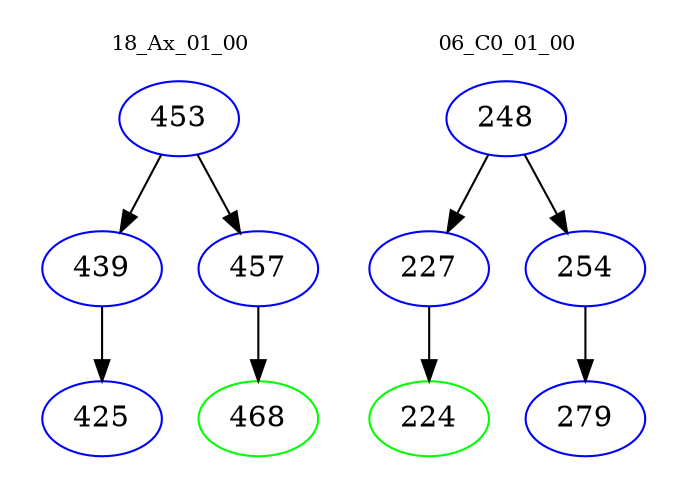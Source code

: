 digraph{
subgraph cluster_0 {
color = white
label = "18_Ax_01_00";
fontsize=10;
T0_453 [label="453", color="blue"]
T0_453 -> T0_439 [color="black"]
T0_439 [label="439", color="blue"]
T0_439 -> T0_425 [color="black"]
T0_425 [label="425", color="blue"]
T0_453 -> T0_457 [color="black"]
T0_457 [label="457", color="blue"]
T0_457 -> T0_468 [color="black"]
T0_468 [label="468", color="green"]
}
subgraph cluster_1 {
color = white
label = "06_C0_01_00";
fontsize=10;
T1_248 [label="248", color="blue"]
T1_248 -> T1_227 [color="black"]
T1_227 [label="227", color="blue"]
T1_227 -> T1_224 [color="black"]
T1_224 [label="224", color="green"]
T1_248 -> T1_254 [color="black"]
T1_254 [label="254", color="blue"]
T1_254 -> T1_279 [color="black"]
T1_279 [label="279", color="blue"]
}
}
